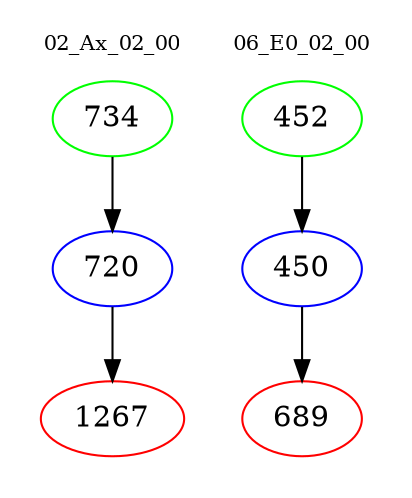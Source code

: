 digraph{
subgraph cluster_0 {
color = white
label = "02_Ax_02_00";
fontsize=10;
T0_734 [label="734", color="green"]
T0_734 -> T0_720 [color="black"]
T0_720 [label="720", color="blue"]
T0_720 -> T0_1267 [color="black"]
T0_1267 [label="1267", color="red"]
}
subgraph cluster_1 {
color = white
label = "06_E0_02_00";
fontsize=10;
T1_452 [label="452", color="green"]
T1_452 -> T1_450 [color="black"]
T1_450 [label="450", color="blue"]
T1_450 -> T1_689 [color="black"]
T1_689 [label="689", color="red"]
}
}
